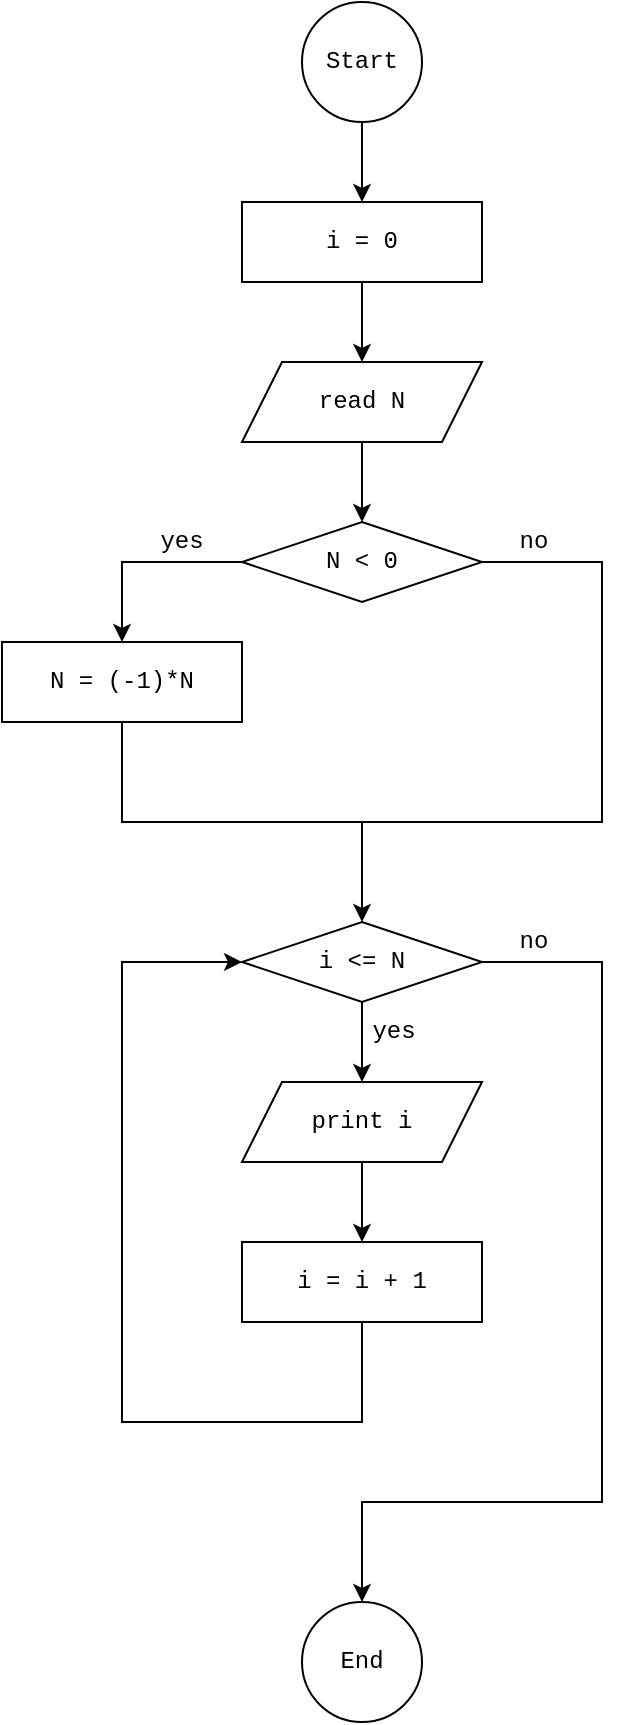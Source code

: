<mxfile version="17.2.4" type="device"><diagram id="3iBPh0UeM5B4lw9O9ZRp" name="Página-1"><mxGraphModel dx="868" dy="553" grid="1" gridSize="10" guides="1" tooltips="1" connect="1" arrows="1" fold="1" page="1" pageScale="1" pageWidth="827" pageHeight="1169" math="0" shadow="0"><root><mxCell id="0"/><mxCell id="1" parent="0"/><mxCell id="QCJDYo9EbPZSCwsRFX2K-7" style="edgeStyle=orthogonalEdgeStyle;rounded=0;orthogonalLoop=1;jettySize=auto;html=1;exitX=0.5;exitY=1;exitDx=0;exitDy=0;entryX=0.5;entryY=0;entryDx=0;entryDy=0;fontFamily=Courier New;" parent="1" source="QCJDYo9EbPZSCwsRFX2K-1" target="QCJDYo9EbPZSCwsRFX2K-2" edge="1"><mxGeometry relative="1" as="geometry"/></mxCell><mxCell id="QCJDYo9EbPZSCwsRFX2K-1" value="Start" style="ellipse;whiteSpace=wrap;html=1;aspect=fixed;fontFamily=Courier New;" parent="1" vertex="1"><mxGeometry x="370" y="60" width="60" height="60" as="geometry"/></mxCell><mxCell id="QCJDYo9EbPZSCwsRFX2K-8" style="edgeStyle=orthogonalEdgeStyle;rounded=0;orthogonalLoop=1;jettySize=auto;html=1;exitX=0.5;exitY=1;exitDx=0;exitDy=0;entryX=0.5;entryY=0;entryDx=0;entryDy=0;fontFamily=Courier New;" parent="1" source="QCJDYo9EbPZSCwsRFX2K-2" target="QCJDYo9EbPZSCwsRFX2K-4" edge="1"><mxGeometry relative="1" as="geometry"/></mxCell><mxCell id="QCJDYo9EbPZSCwsRFX2K-2" value="i = 0" style="rounded=0;whiteSpace=wrap;html=1;fontFamily=Courier New;" parent="1" vertex="1"><mxGeometry x="340" y="160" width="120" height="40" as="geometry"/></mxCell><mxCell id="QCJDYo9EbPZSCwsRFX2K-10" style="edgeStyle=orthogonalEdgeStyle;rounded=0;orthogonalLoop=1;jettySize=auto;html=1;exitX=0.5;exitY=1;exitDx=0;exitDy=0;entryX=0.5;entryY=0;entryDx=0;entryDy=0;fontFamily=Courier New;" parent="1" source="QCJDYo9EbPZSCwsRFX2K-3" edge="1"><mxGeometry relative="1" as="geometry"><mxPoint x="400" y="600" as="targetPoint"/></mxGeometry></mxCell><mxCell id="QCJDYo9EbPZSCwsRFX2K-12" style="edgeStyle=orthogonalEdgeStyle;rounded=0;orthogonalLoop=1;jettySize=auto;html=1;exitX=1;exitY=0.5;exitDx=0;exitDy=0;entryX=0.5;entryY=0;entryDx=0;entryDy=0;fontFamily=Courier New;" parent="1" source="QCJDYo9EbPZSCwsRFX2K-3" target="dunzjwknVieshdpgVGPI-12" edge="1"><mxGeometry relative="1" as="geometry"><Array as="points"><mxPoint x="520" y="540"/><mxPoint x="520" y="810"/><mxPoint x="400" y="810"/></Array><mxPoint x="400" y="870" as="targetPoint"/></mxGeometry></mxCell><mxCell id="QCJDYo9EbPZSCwsRFX2K-3" value="i &amp;lt;= N" style="rhombus;whiteSpace=wrap;html=1;fontFamily=Courier New;" parent="1" vertex="1"><mxGeometry x="340" y="520" width="120" height="40" as="geometry"/></mxCell><mxCell id="dunzjwknVieshdpgVGPI-2" style="edgeStyle=orthogonalEdgeStyle;rounded=0;orthogonalLoop=1;jettySize=auto;html=1;exitX=0.5;exitY=1;exitDx=0;exitDy=0;entryX=0.5;entryY=0;entryDx=0;entryDy=0;" edge="1" parent="1" source="QCJDYo9EbPZSCwsRFX2K-4" target="dunzjwknVieshdpgVGPI-1"><mxGeometry relative="1" as="geometry"/></mxCell><mxCell id="QCJDYo9EbPZSCwsRFX2K-4" value="read N" style="shape=parallelogram;perimeter=parallelogramPerimeter;whiteSpace=wrap;html=1;fixedSize=1;fontFamily=Courier New;" parent="1" vertex="1"><mxGeometry x="340" y="240" width="120" height="40" as="geometry"/></mxCell><mxCell id="QCJDYo9EbPZSCwsRFX2K-11" style="edgeStyle=orthogonalEdgeStyle;rounded=0;orthogonalLoop=1;jettySize=auto;html=1;entryX=0;entryY=0.5;entryDx=0;entryDy=0;fontFamily=Courier New;exitX=0.5;exitY=1;exitDx=0;exitDy=0;" parent="1" source="dunzjwknVieshdpgVGPI-10" target="QCJDYo9EbPZSCwsRFX2K-3" edge="1"><mxGeometry relative="1" as="geometry"><Array as="points"><mxPoint x="400" y="770"/><mxPoint x="280" y="770"/><mxPoint x="280" y="540"/></Array><mxPoint x="430" y="770" as="sourcePoint"/></mxGeometry></mxCell><mxCell id="QCJDYo9EbPZSCwsRFX2K-13" value="yes" style="text;html=1;strokeColor=none;fillColor=none;align=center;verticalAlign=middle;whiteSpace=wrap;rounded=0;fontFamily=Courier New;" parent="1" vertex="1"><mxGeometry x="396" y="565" width="40" height="20" as="geometry"/></mxCell><mxCell id="QCJDYo9EbPZSCwsRFX2K-14" value="no" style="text;html=1;strokeColor=none;fillColor=none;align=center;verticalAlign=middle;whiteSpace=wrap;rounded=0;fontFamily=Courier New;" parent="1" vertex="1"><mxGeometry x="466" y="520" width="40" height="20" as="geometry"/></mxCell><mxCell id="dunzjwknVieshdpgVGPI-4" style="edgeStyle=orthogonalEdgeStyle;rounded=0;orthogonalLoop=1;jettySize=auto;html=1;exitX=0;exitY=0.5;exitDx=0;exitDy=0;entryX=0.5;entryY=0;entryDx=0;entryDy=0;" edge="1" parent="1" source="dunzjwknVieshdpgVGPI-1" target="dunzjwknVieshdpgVGPI-3"><mxGeometry relative="1" as="geometry"/></mxCell><mxCell id="dunzjwknVieshdpgVGPI-7" style="edgeStyle=orthogonalEdgeStyle;rounded=0;orthogonalLoop=1;jettySize=auto;html=1;exitX=1;exitY=0.5;exitDx=0;exitDy=0;endArrow=none;endFill=0;" edge="1" parent="1" source="dunzjwknVieshdpgVGPI-1"><mxGeometry relative="1" as="geometry"><mxPoint x="400" y="470" as="targetPoint"/><Array as="points"><mxPoint x="520" y="340"/><mxPoint x="520" y="470"/></Array></mxGeometry></mxCell><mxCell id="dunzjwknVieshdpgVGPI-1" value="N &amp;lt; 0" style="rhombus;whiteSpace=wrap;html=1;fontFamily=Courier New;" vertex="1" parent="1"><mxGeometry x="340" y="320" width="120" height="40" as="geometry"/></mxCell><mxCell id="dunzjwknVieshdpgVGPI-6" style="edgeStyle=orthogonalEdgeStyle;rounded=0;orthogonalLoop=1;jettySize=auto;html=1;exitX=0.5;exitY=1;exitDx=0;exitDy=0;entryX=0.5;entryY=0;entryDx=0;entryDy=0;" edge="1" parent="1" source="dunzjwknVieshdpgVGPI-3" target="QCJDYo9EbPZSCwsRFX2K-3"><mxGeometry relative="1" as="geometry"/></mxCell><mxCell id="dunzjwknVieshdpgVGPI-3" value="N = (-1)*N" style="rounded=0;whiteSpace=wrap;html=1;fontFamily=Courier New;" vertex="1" parent="1"><mxGeometry x="220" y="380" width="120" height="40" as="geometry"/></mxCell><mxCell id="dunzjwknVieshdpgVGPI-5" value="yes" style="text;html=1;strokeColor=none;fillColor=none;align=center;verticalAlign=middle;whiteSpace=wrap;rounded=0;fontFamily=Courier New;" vertex="1" parent="1"><mxGeometry x="290" y="320" width="40" height="20" as="geometry"/></mxCell><mxCell id="dunzjwknVieshdpgVGPI-8" value="no" style="text;html=1;strokeColor=none;fillColor=none;align=center;verticalAlign=middle;whiteSpace=wrap;rounded=0;fontFamily=Courier New;" vertex="1" parent="1"><mxGeometry x="466" y="320" width="40" height="20" as="geometry"/></mxCell><mxCell id="dunzjwknVieshdpgVGPI-11" style="edgeStyle=orthogonalEdgeStyle;rounded=0;orthogonalLoop=1;jettySize=auto;html=1;exitX=0.5;exitY=1;exitDx=0;exitDy=0;endArrow=classic;endFill=1;" edge="1" parent="1" source="dunzjwknVieshdpgVGPI-9" target="dunzjwknVieshdpgVGPI-10"><mxGeometry relative="1" as="geometry"/></mxCell><mxCell id="dunzjwknVieshdpgVGPI-9" value="print i" style="shape=parallelogram;perimeter=parallelogramPerimeter;whiteSpace=wrap;html=1;fixedSize=1;fontFamily=Courier New;" vertex="1" parent="1"><mxGeometry x="340" y="600" width="120" height="40" as="geometry"/></mxCell><mxCell id="dunzjwknVieshdpgVGPI-10" value="i = i + 1" style="rounded=0;whiteSpace=wrap;html=1;fontFamily=Courier New;" vertex="1" parent="1"><mxGeometry x="340" y="680" width="120" height="40" as="geometry"/></mxCell><mxCell id="dunzjwknVieshdpgVGPI-12" value="End" style="ellipse;whiteSpace=wrap;html=1;aspect=fixed;fontFamily=Courier New;" vertex="1" parent="1"><mxGeometry x="370" y="860" width="60" height="60" as="geometry"/></mxCell></root></mxGraphModel></diagram></mxfile>